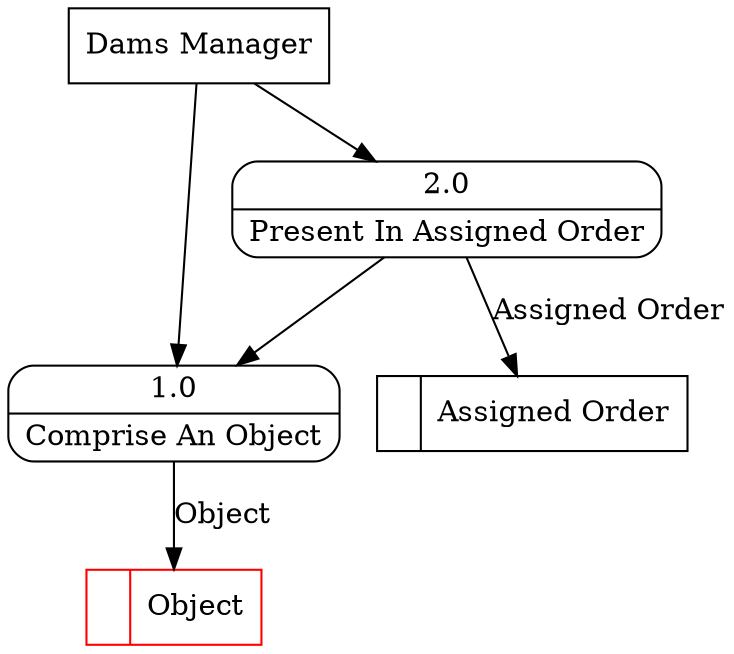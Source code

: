 digraph dfd2{ 
node[shape=record]
200 [label="<f0>  |<f1> Assigned Order " ];
201 [label="<f0>  |<f1> Object " color=red];
202 [label="Dams Manager" shape=box];
203 [label="{<f0> 1.0|<f1> Comprise An Object }" shape=Mrecord];
204 [label="{<f0> 2.0|<f1> Present In Assigned Order }" shape=Mrecord];
202 -> 203
202 -> 204
203 -> 201 [label="Object"]
204 -> 203
204 -> 200 [label="Assigned Order"]
}